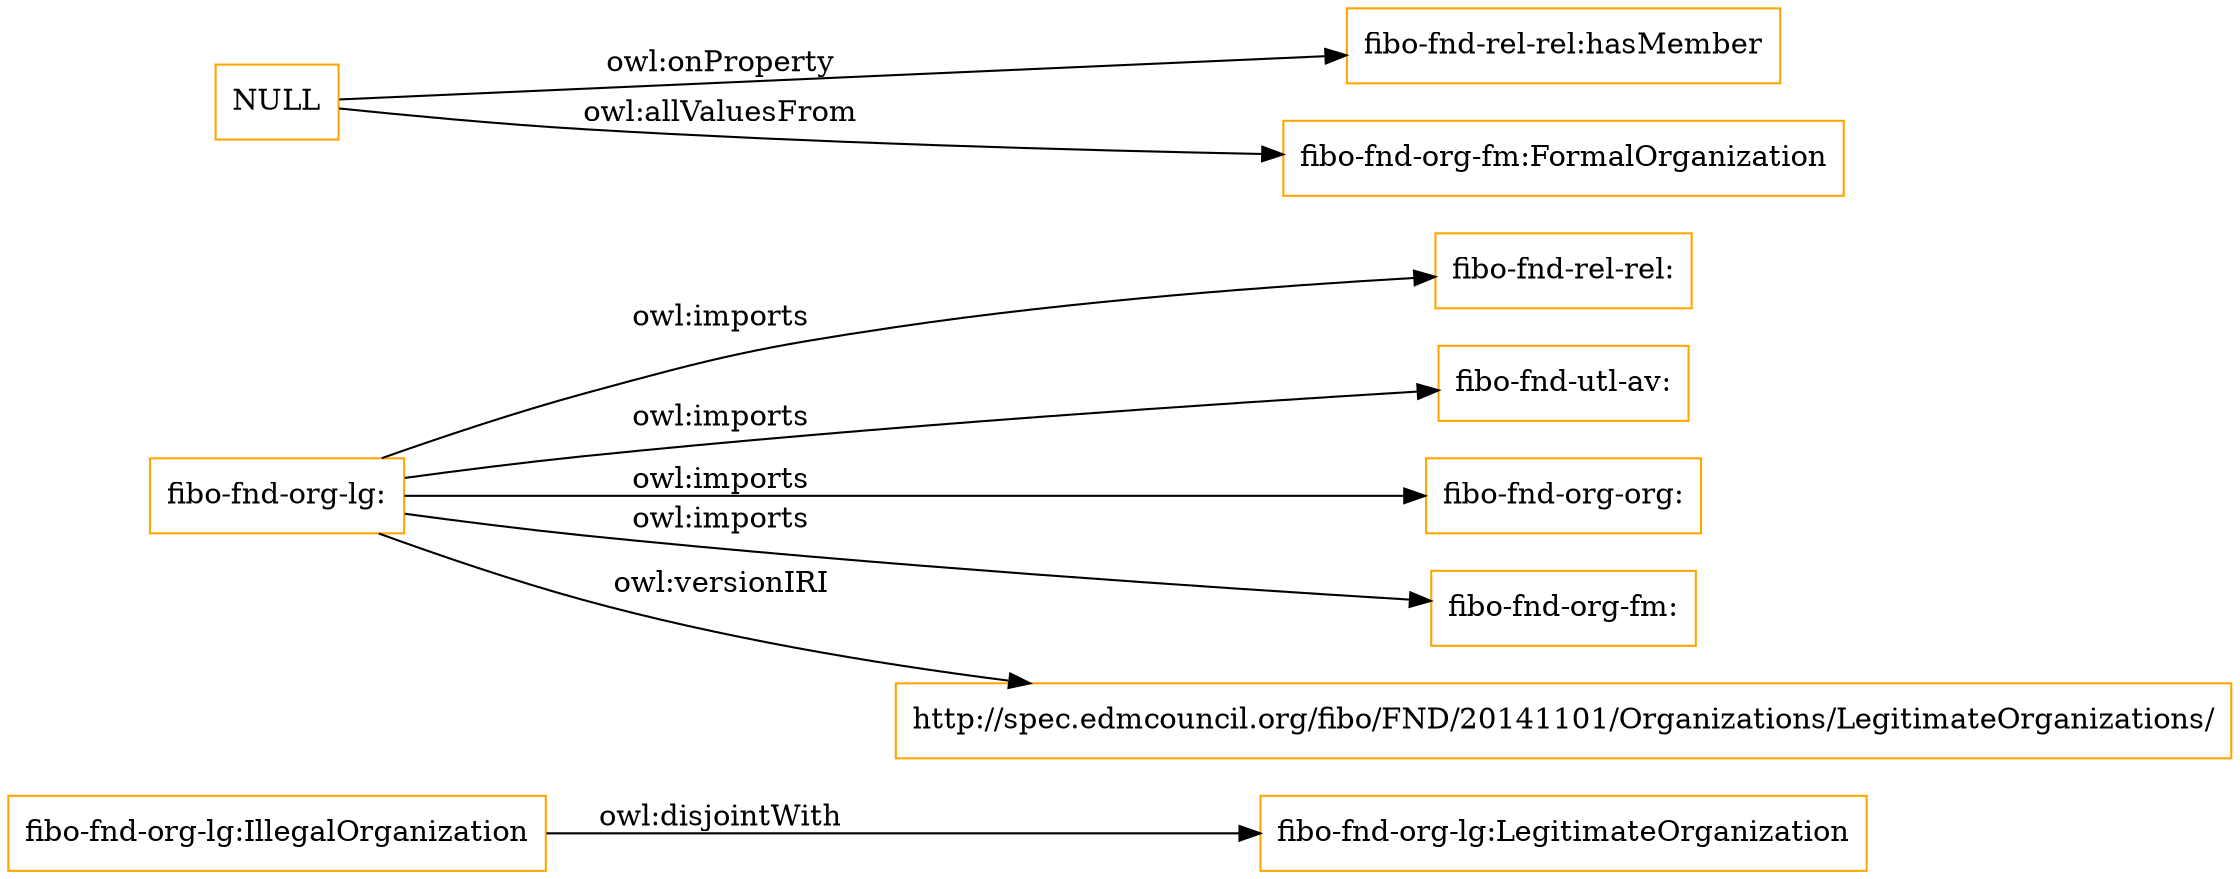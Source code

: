 digraph ar2dtool_diagram { 
rankdir=LR;
size="1501"
node [shape = rectangle, color="orange"]; "fibo-fnd-org-lg:LegitimateOrganization" "fibo-fnd-org-lg:IllegalOrganization" ; /*classes style*/
	"fibo-fnd-org-lg:" -> "fibo-fnd-rel-rel:" [ label = "owl:imports" ];
	"fibo-fnd-org-lg:" -> "fibo-fnd-utl-av:" [ label = "owl:imports" ];
	"fibo-fnd-org-lg:" -> "fibo-fnd-org-org:" [ label = "owl:imports" ];
	"fibo-fnd-org-lg:" -> "fibo-fnd-org-fm:" [ label = "owl:imports" ];
	"fibo-fnd-org-lg:" -> "http://spec.edmcouncil.org/fibo/FND/20141101/Organizations/LegitimateOrganizations/" [ label = "owl:versionIRI" ];
	"NULL" -> "fibo-fnd-rel-rel:hasMember" [ label = "owl:onProperty" ];
	"NULL" -> "fibo-fnd-org-fm:FormalOrganization" [ label = "owl:allValuesFrom" ];
	"fibo-fnd-org-lg:IllegalOrganization" -> "fibo-fnd-org-lg:LegitimateOrganization" [ label = "owl:disjointWith" ];

}
